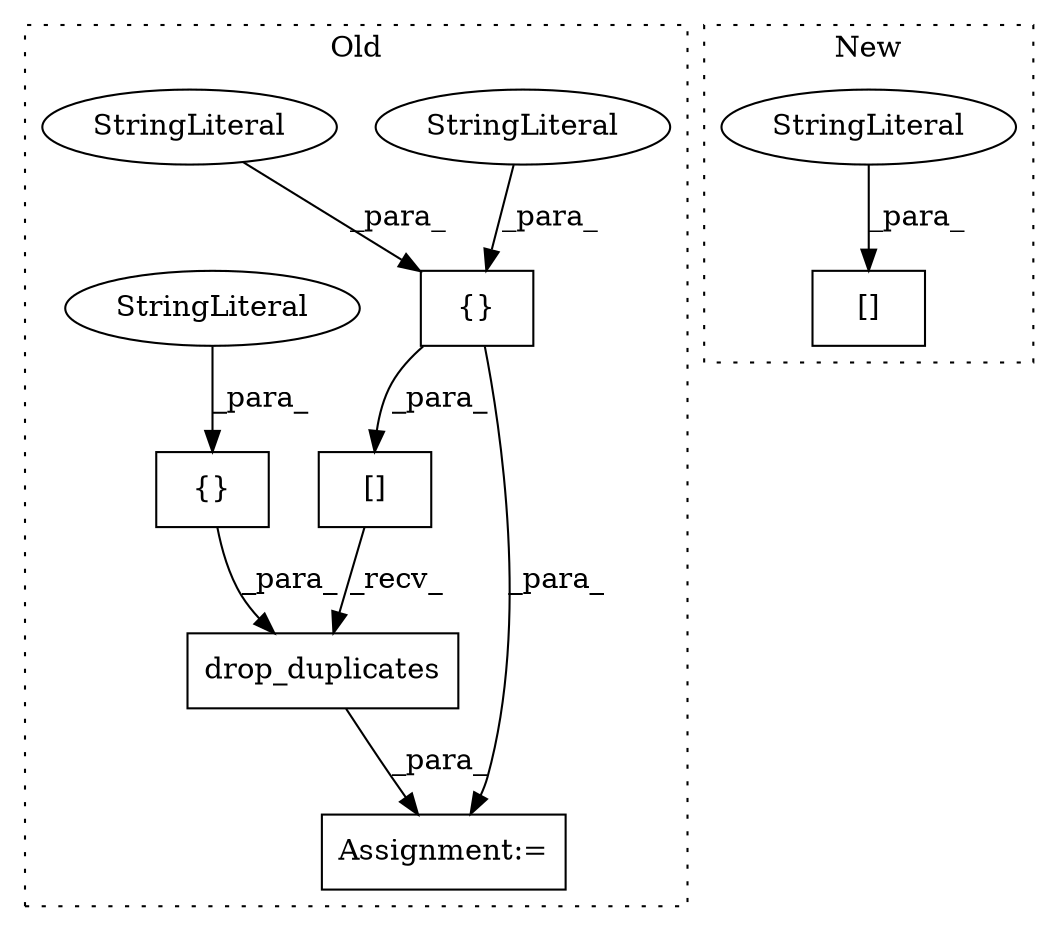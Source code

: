 digraph G {
subgraph cluster0 {
1 [label="drop_duplicates" a="32" s="918,958" l="16,1" shape="box"];
4 [label="[]" a="2" s="876,916" l="3,1" shape="box"];
5 [label="{}" a="4" s="891,915" l="1,1" shape="box"];
6 [label="StringLiteral" a="45" s="892" l="10" shape="ellipse"];
7 [label="{}" a="4" s="946,957" l="1,1" shape="box"];
8 [label="StringLiteral" a="45" s="903" l="12" shape="ellipse"];
9 [label="StringLiteral" a="45" s="947" l="10" shape="ellipse"];
10 [label="Assignment:=" a="7" s="875" l="1" shape="box"];
label = "Old";
style="dotted";
}
subgraph cluster1 {
2 [label="[]" a="2" s="678,690" l="3,1" shape="box"];
3 [label="StringLiteral" a="45" s="681" l="9" shape="ellipse"];
label = "New";
style="dotted";
}
1 -> 10 [label="_para_"];
3 -> 2 [label="_para_"];
4 -> 1 [label="_recv_"];
5 -> 10 [label="_para_"];
5 -> 4 [label="_para_"];
6 -> 5 [label="_para_"];
7 -> 1 [label="_para_"];
8 -> 5 [label="_para_"];
9 -> 7 [label="_para_"];
}